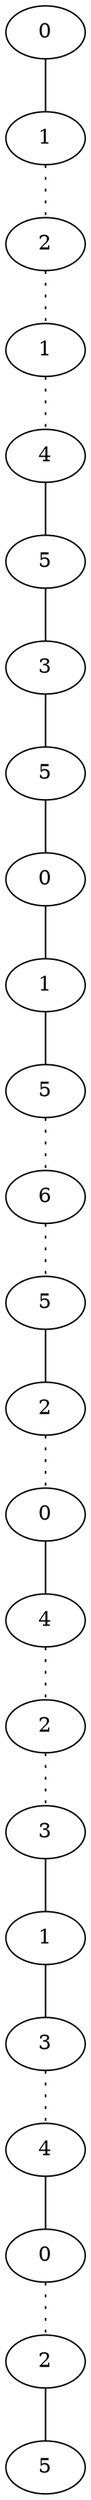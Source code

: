 graph {
a0[label=0];
a1[label=1];
a2[label=2];
a3[label=1];
a4[label=4];
a5[label=5];
a6[label=3];
a7[label=5];
a8[label=0];
a9[label=1];
a10[label=5];
a11[label=6];
a12[label=5];
a13[label=2];
a14[label=0];
a15[label=4];
a16[label=2];
a17[label=3];
a18[label=1];
a19[label=3];
a20[label=4];
a21[label=0];
a22[label=2];
a23[label=5];
a0 -- a1;
a1 -- a2 [style=dotted];
a2 -- a3 [style=dotted];
a3 -- a4 [style=dotted];
a4 -- a5;
a5 -- a6;
a6 -- a7;
a7 -- a8;
a8 -- a9;
a9 -- a10;
a10 -- a11 [style=dotted];
a11 -- a12 [style=dotted];
a12 -- a13;
a13 -- a14 [style=dotted];
a14 -- a15;
a15 -- a16 [style=dotted];
a16 -- a17 [style=dotted];
a17 -- a18;
a18 -- a19;
a19 -- a20 [style=dotted];
a20 -- a21;
a21 -- a22 [style=dotted];
a22 -- a23;
}
